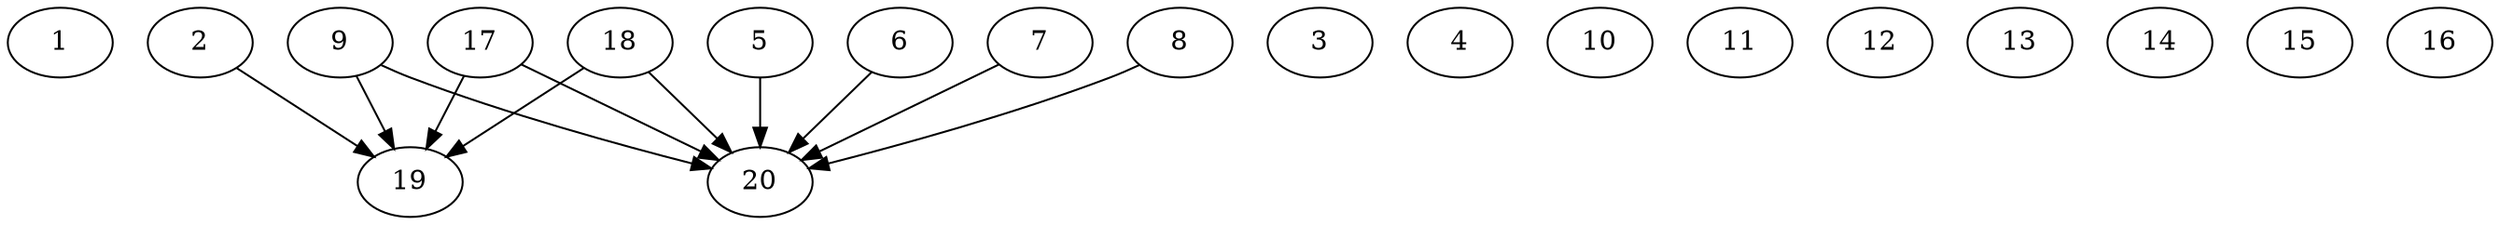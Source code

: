 // DAG automatically generated by daggen at Thu Oct  3 13:58:43 2019
// ./daggen --dot -n 20 --ccr 0.3 --fat 0.9 --regular 0.5 --density 0.5 --mindata 5242880 --maxdata 52428800 
digraph G {
  1 [size="90067627", alpha="0.10", expect_size="27020288"] 
  2 [size="111998293", alpha="0.10", expect_size="33599488"] 
  2 -> 19 [size ="33599488"]
  3 [size="154716160", alpha="0.02", expect_size="46414848"] 
  4 [size="138547200", alpha="0.01", expect_size="41564160"] 
  5 [size="105031680", alpha="0.16", expect_size="31509504"] 
  5 -> 20 [size ="31509504"]
  6 [size="18189653", alpha="0.03", expect_size="5456896"] 
  6 -> 20 [size ="5456896"]
  7 [size="101331627", alpha="0.03", expect_size="30399488"] 
  7 -> 20 [size ="30399488"]
  8 [size="101379413", alpha="0.06", expect_size="30413824"] 
  8 -> 20 [size ="30413824"]
  9 [size="118213973", alpha="0.16", expect_size="35464192"] 
  9 -> 19 [size ="35464192"]
  9 -> 20 [size ="35464192"]
  10 [size="38324907", alpha="0.13", expect_size="11497472"] 
  11 [size="142431573", alpha="0.03", expect_size="42729472"] 
  12 [size="64768000", alpha="0.16", expect_size="19430400"] 
  13 [size="143588693", alpha="0.02", expect_size="43076608"] 
  14 [size="155566080", alpha="0.15", expect_size="46669824"] 
  15 [size="163734187", alpha="0.06", expect_size="49120256"] 
  16 [size="133922133", alpha="0.09", expect_size="40176640"] 
  17 [size="156323840", alpha="0.01", expect_size="46897152"] 
  17 -> 19 [size ="46897152"]
  17 -> 20 [size ="46897152"]
  18 [size="24241493", alpha="0.18", expect_size="7272448"] 
  18 -> 19 [size ="7272448"]
  18 -> 20 [size ="7272448"]
  19 [size="73669973", alpha="0.02", expect_size="22100992"] 
  20 [size="44127573", alpha="0.12", expect_size="13238272"] 
}

